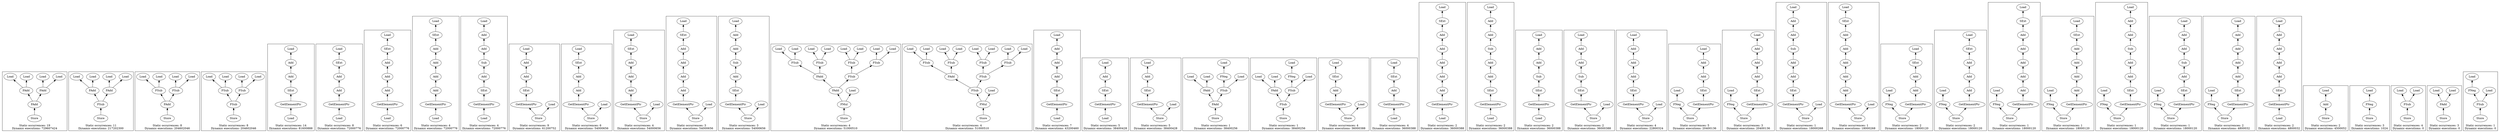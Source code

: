 strict digraph {
rankdir=BT
subgraph {
"0_592" [label="FAdd"]
"0_561" [label="FAdd"]
"0_592" -> "0_561"
"0_578" [label="FAdd"]
"0_592" -> "0_578"
"0_577" [label="Load"]
"0_578" -> "0_577"
"0_558" [label="Load"]
"0_561" -> "0_558"
"0_560" [label="Load"]
"0_561" -> "0_560"
"0_575" [label="Load"]
"0_578" -> "0_575"
{
rank=min
"0_593" [label="Store"]
}
"0_593" -> "0_592"
cluster=true
label="Static occurrences: 19\nDynamic executions: 729607424"
}
subgraph {
"1_578" [label="FAdd"]
"1_577" [label="Load"]
"1_578" -> "1_577"
"1_561" [label="FAdd"]
"1_558" [label="Load"]
"1_561" -> "1_558"
"1_560" [label="Load"]
"1_561" -> "1_560"
"1_575" [label="Load"]
"1_578" -> "1_575"
"1_596" [label="FSub"]
"1_596" -> "1_561"
"1_596" -> "1_578"
{
rank=min
"1_597" [label="Store"]
}
"1_597" -> "1_596"
cluster=true
label="Static occurrences: 11\nDynamic executions: 217202300"
}
subgraph {
"2_604" [label="FAdd"]
"2_572" [label="FSub"]
"2_604" -> "2_572"
"2_591" [label="FSub"]
"2_604" -> "2_591"
"2_588" [label="Load"]
"2_591" -> "2_588"
"2_583" [label="Load"]
"2_591" -> "2_583"
"2_558" [label="Load"]
"2_572" -> "2_558"
"2_560" [label="Load"]
"2_572" -> "2_560"
{
rank=min
"2_605" [label="Store"]
}
"2_605" -> "2_604"
cluster=true
label="Static occurrences: 8\nDynamic executions: 204602046"
}
subgraph {
"3_600" [label="FSub"]
"3_591" [label="FSub"]
"3_600" -> "3_591"
"3_572" [label="FSub"]
"3_600" -> "3_572"
"3_588" [label="Load"]
"3_591" -> "3_588"
"3_583" [label="Load"]
"3_591" -> "3_583"
"3_558" [label="Load"]
"3_572" -> "3_558"
"3_560" [label="Load"]
"3_572" -> "3_560"
{
rank=min
"3_601" [label="Store"]
}
"3_601" -> "3_600"
cluster=true
label="Static occurrences: 8\nDynamic executions: 204602046"
}
subgraph {
"4_333" [label="Add"]
"4_323" [label="Add"]
"4_333" -> "4_323"
"4_322" [label="Load"]
"4_323" -> "4_322"
"4_335" [label="GetElementPtr"]
"4_334" [label="SExt"]
"4_335" -> "4_334"
{
rank=min
"4_336" [label="Load"]
}
"4_336" -> "4_335"
"4_334" -> "4_333"
cluster=true
label="Static occurrences: 14\nDynamic executions: 81600888"
}
subgraph {
"5_326" [label="Add"]
"5_320" [label="Add"]
"5_326" -> "5_320"
"5_314" [label="SExt"]
"5_320" -> "5_314"
"5_327" [label="GetElementPtr"]
"5_327" -> "5_326"
{
rank=min
"5_328" [label="Load"]
}
"5_328" -> "5_327"
"5_313" [label="Load"]
"5_314" -> "5_313"
cluster=true
label="Static occurrences: 8\nDynamic executions: 72000776"
}
subgraph {
"6_342" [label="Add"]
"6_320" [label="Add"]
"6_342" -> "6_320"
"6_346" [label="Add"]
"6_346" -> "6_342"
"6_314" [label="SExt"]
"6_320" -> "6_314"
"6_347" [label="GetElementPtr"]
"6_347" -> "6_346"
{
rank=min
"6_348" [label="Load"]
}
"6_348" -> "6_347"
"6_313" [label="Load"]
"6_314" -> "6_313"
cluster=true
label="Static occurrences: 6\nDynamic executions: 72000776"
}
subgraph {
"7_366" [label="Add"]
"7_362" [label="Add"]
"7_366" -> "7_362"
"7_342" [label="Add"]
"7_320" [label="Add"]
"7_342" -> "7_320"
"7_362" -> "7_342"
"7_314" [label="SExt"]
"7_320" -> "7_314"
"7_367" [label="GetElementPtr"]
"7_367" -> "7_366"
{
rank=min
"7_368" [label="Load"]
}
"7_368" -> "7_367"
"7_313" [label="Load"]
"7_314" -> "7_313"
cluster=true
label="Static occurrences: 4\nDynamic executions: 72000776"
}
subgraph {
"8_343" [label="Add"]
"8_323" [label="Add"]
"8_343" -> "8_323"
"8_322" [label="Load"]
"8_323" -> "8_322"
"8_373" [label="Add"]
"8_363" [label="Sub"]
"8_373" -> "8_363"
"8_375" [label="GetElementPtr"]
"8_374" [label="SExt"]
"8_375" -> "8_374"
{
rank=min
"8_376" [label="Load"]
}
"8_376" -> "8_375"
"8_374" -> "8_373"
"8_363" -> "8_343"
cluster=true
label="Static occurrences: 4\nDynamic executions: 72000776"
}
subgraph {
"9_343" [label="Add"]
"9_323" [label="Add"]
"9_343" -> "9_323"
"9_322" [label="Load"]
"9_323" -> "9_322"
"9_351" [label="GetElementPtr"]
"9_350" [label="SExt"]
"9_351" -> "9_350"
"9_350" -> "9_343"
{
rank=min
"9_360" [label="Store"]
}
"9_360" -> "9_351"
"9_345" [label="Load"]
"9_360" -> "9_345"
cluster=true
label="Static occurrences: 9\nDynamic executions: 61200752"
}
subgraph {
"10_342" [label="Add"]
"10_320" [label="Add"]
"10_342" -> "10_320"
"10_314" [label="SExt"]
"10_320" -> "10_314"
"10_344" [label="GetElementPtr"]
"10_344" -> "10_342"
"10_313" [label="Load"]
"10_314" -> "10_313"
{
rank=min
"10_358" [label="Store"]
}
"10_358" -> "10_344"
"10_352" [label="Load"]
"10_358" -> "10_352"
cluster=true
label="Static occurrences: 6\nDynamic executions: 54000656"
}
subgraph {
"11_342" [label="Add"]
"11_320" [label="Add"]
"11_342" -> "11_320"
"11_362" [label="Add"]
"11_362" -> "11_342"
"11_314" [label="SExt"]
"11_320" -> "11_314"
"11_364" [label="GetElementPtr"]
"11_364" -> "11_362"
"11_313" [label="Load"]
"11_314" -> "11_313"
{
rank=min
"11_378" [label="Store"]
}
"11_378" -> "11_364"
"11_372" [label="Load"]
"11_378" -> "11_372"
cluster=true
label="Static occurrences: 4\nDynamic executions: 54000656"
}
subgraph {
"12_342" [label="Add"]
"12_320" [label="Add"]
"12_342" -> "12_320"
"12_382" [label="Add"]
"12_362" [label="Add"]
"12_382" -> "12_362"
"12_362" -> "12_342"
"12_314" [label="SExt"]
"12_320" -> "12_314"
"12_384" [label="GetElementPtr"]
"12_384" -> "12_382"
"12_313" [label="Load"]
"12_314" -> "12_313"
{
rank=min
"12_398" [label="Store"]
}
"12_398" -> "12_384"
"12_392" [label="Load"]
"12_398" -> "12_392"
cluster=true
label="Static occurrences: 3\nDynamic executions: 54000656"
}
subgraph {
"13_343" [label="Add"]
"13_323" [label="Add"]
"13_343" -> "13_323"
"13_322" [label="Load"]
"13_323" -> "13_322"
"13_383" [label="Add"]
"13_363" [label="Sub"]
"13_383" -> "13_363"
"13_391" [label="GetElementPtr"]
"13_390" [label="SExt"]
"13_391" -> "13_390"
"13_390" -> "13_383"
{
rank=min
"13_400" [label="Store"]
}
"13_400" -> "13_391"
"13_385" [label="Load"]
"13_400" -> "13_385"
"13_363" -> "13_343"
cluster=true
label="Static occurrences: 3\nDynamic executions: 54000656"
}
subgraph {
"14_1070" [label="FAdd"]
"14_1066" [label="FAdd"]
"14_1070" -> "14_1066"
"14_1065" [label="FSub"]
"14_1070" -> "14_1065"
"14_1044" [label="FSub"]
"14_1066" -> "14_1044"
"14_1055" [label="FSub"]
"14_1066" -> "14_1055"
"14_1071" [label="FMul"]
"14_1071" -> "14_1070"
"14_1032" [label="Load"]
"14_1071" -> "14_1032"
"14_1056" [label="FSub"]
"14_1065" -> "14_1056"
"14_1043" [label="FSub"]
"14_1065" -> "14_1043"
"14_1034" [label="Load"]
"14_1043" -> "14_1034"
"14_1041" [label="Load"]
"14_1044" -> "14_1041"
"14_1048" [label="Load"]
"14_1055" -> "14_1048"
"14_1051" [label="Load"]
"14_1056" -> "14_1051"
"14_1039" [label="Load"]
"14_1044" -> "14_1039"
"14_1046" [label="Load"]
"14_1055" -> "14_1046"
"14_1036" [label="Load"]
"14_1043" -> "14_1036"
"14_1053" [label="Load"]
"14_1056" -> "14_1053"
{
rank=min
"14_1072" [label="Store"]
}
"14_1072" -> "14_1071"
cluster=true
label="Static occurrences: 4\nDynamic executions: 51000510"
}
subgraph {
"15_1066" [label="FAdd"]
"15_1044" [label="FSub"]
"15_1066" -> "15_1044"
"15_1055" [label="FSub"]
"15_1066" -> "15_1055"
"15_1068" [label="FMul"]
"15_1067" [label="FSub"]
"15_1068" -> "15_1067"
"15_1032" [label="Load"]
"15_1068" -> "15_1032"
"15_1067" -> "15_1066"
"15_1065" [label="FSub"]
"15_1067" -> "15_1065"
"15_1056" [label="FSub"]
"15_1065" -> "15_1056"
"15_1043" [label="FSub"]
"15_1065" -> "15_1043"
"15_1034" [label="Load"]
"15_1043" -> "15_1034"
"15_1041" [label="Load"]
"15_1044" -> "15_1041"
"15_1051" [label="Load"]
"15_1056" -> "15_1051"
"15_1048" [label="Load"]
"15_1055" -> "15_1048"
"15_1036" [label="Load"]
"15_1043" -> "15_1036"
"15_1039" [label="Load"]
"15_1044" -> "15_1039"
"15_1046" [label="Load"]
"15_1055" -> "15_1046"
"15_1053" [label="Load"]
"15_1056" -> "15_1053"
{
rank=min
"15_1069" [label="Store"]
}
"15_1069" -> "15_1068"
cluster=true
label="Static occurrences: 4\nDynamic executions: 51000510"
}
subgraph {
"16_343" [label="Add"]
"16_323" [label="Add"]
"16_343" -> "16_323"
"16_353" [label="Add"]
"16_353" -> "16_343"
"16_322" [label="Load"]
"16_323" -> "16_322"
"16_355" [label="GetElementPtr"]
"16_354" [label="SExt"]
"16_355" -> "16_354"
{
rank=min
"16_356" [label="Load"]
}
"16_356" -> "16_355"
"16_354" -> "16_353"
cluster=true
label="Static occurrences: 7\nDynamic executions: 43200460"
}
subgraph {
"17_323" [label="Add"]
"17_322" [label="Load"]
"17_323" -> "17_322"
"17_331" [label="GetElementPtr"]
"17_330" [label="SExt"]
"17_331" -> "17_330"
{
rank=min
"17_332" [label="Load"]
}
"17_332" -> "17_331"
"17_330" -> "17_323"
cluster=true
label="Static occurrences: 5\nDynamic executions: 38400428"
}
subgraph {
"18_323" [label="Add"]
"18_322" [label="Load"]
"18_323" -> "18_322"
"18_331" [label="GetElementPtr"]
"18_330" [label="SExt"]
"18_331" -> "18_330"
"18_330" -> "18_323"
{
rank=min
"18_340" [label="Store"]
}
"18_340" -> "18_331"
"18_325" [label="Load"]
"18_340" -> "18_325"
cluster=true
label="Static occurrences: 5\nDynamic executions: 38400428"
}
subgraph {
"19_565" [label="FNeg"]
"19_564" [label="Load"]
"19_565" -> "19_564"
"19_598" [label="FAdd"]
"19_589" [label="FAdd"]
"19_598" -> "19_589"
"19_571" [label="FSub"]
"19_598" -> "19_571"
"19_583" [label="Load"]
"19_589" -> "19_583"
"19_588" [label="Load"]
"19_589" -> "19_588"
"19_571" -> "19_565"
"19_570" [label="Load"]
"19_571" -> "19_570"
{
rank=min
"19_599" [label="Store"]
}
"19_599" -> "19_598"
cluster=true
label="Static occurrences: 1\nDynamic executions: 38400256"
}
subgraph {
"20_565" [label="FNeg"]
"20_564" [label="Load"]
"20_565" -> "20_564"
"20_589" [label="FAdd"]
"20_583" [label="Load"]
"20_589" -> "20_583"
"20_588" [label="Load"]
"20_589" -> "20_588"
"20_571" [label="FSub"]
"20_571" -> "20_565"
"20_594" [label="FSub"]
"20_594" -> "20_589"
"20_594" -> "20_571"
"20_570" [label="Load"]
"20_571" -> "20_570"
{
rank=min
"20_595" [label="Store"]
}
"20_595" -> "20_594"
cluster=true
label="Static occurrences: 1\nDynamic executions: 38400256"
}
subgraph {
"21_320" [label="Add"]
"21_314" [label="SExt"]
"21_320" -> "21_314"
"21_324" [label="GetElementPtr"]
"21_324" -> "21_320"
"21_313" [label="Load"]
"21_314" -> "21_313"
{
rank=min
"21_338" [label="Store"]
}
"21_338" -> "21_324"
"21_332" [label="Load"]
"21_338" -> "21_332"
cluster=true
label="Static occurrences: 4\nDynamic executions: 36000388"
}
subgraph {
"22_320" [label="Add"]
"22_314" [label="SExt"]
"22_320" -> "22_314"
"22_324" [label="GetElementPtr"]
"22_324" -> "22_320"
{
rank=min
"22_325" [label="Load"]
}
"22_325" -> "22_324"
"22_313" [label="Load"]
"22_314" -> "22_313"
cluster=true
label="Static occurrences: 4\nDynamic executions: 36000388"
}
subgraph {
"23_342" [label="Add"]
"23_320" [label="Add"]
"23_342" -> "23_320"
"23_382" [label="Add"]
"23_362" [label="Add"]
"23_382" -> "23_362"
"23_386" [label="Add"]
"23_386" -> "23_382"
"23_362" -> "23_342"
"23_314" [label="SExt"]
"23_320" -> "23_314"
"23_387" [label="GetElementPtr"]
"23_387" -> "23_386"
{
rank=min
"23_388" [label="Load"]
}
"23_388" -> "23_387"
"23_313" [label="Load"]
"23_314" -> "23_313"
cluster=true
label="Static occurrences: 2\nDynamic executions: 36000388"
}
subgraph {
"24_343" [label="Add"]
"24_323" [label="Add"]
"24_343" -> "24_323"
"24_393" [label="Add"]
"24_383" [label="Add"]
"24_393" -> "24_383"
"24_322" [label="Load"]
"24_323" -> "24_322"
"24_363" [label="Sub"]
"24_383" -> "24_363"
"24_395" [label="GetElementPtr"]
"24_394" [label="SExt"]
"24_395" -> "24_394"
{
rank=min
"24_396" [label="Load"]
}
"24_396" -> "24_395"
"24_394" -> "24_393"
"24_363" -> "24_343"
cluster=true
label="Static occurrences: 2\nDynamic executions: 36000388"
}
subgraph {
"25_343" [label="Add"]
"25_323" [label="Add"]
"25_343" -> "25_323"
"25_322" [label="Load"]
"25_323" -> "25_322"
"25_371" [label="GetElementPtr"]
"25_370" [label="SExt"]
"25_371" -> "25_370"
{
rank=min
"25_372" [label="Load"]
}
"25_372" -> "25_371"
"25_363" [label="Sub"]
"25_370" -> "25_363"
"25_363" -> "25_343"
cluster=true
label="Static occurrences: 2\nDynamic executions: 36000388"
}
subgraph {
"26_343" [label="Add"]
"26_323" [label="Add"]
"26_343" -> "26_323"
"26_322" [label="Load"]
"26_323" -> "26_322"
"26_371" [label="GetElementPtr"]
"26_370" [label="SExt"]
"26_371" -> "26_370"
"26_363" [label="Sub"]
"26_370" -> "26_363"
{
rank=min
"26_380" [label="Store"]
}
"26_380" -> "26_371"
"26_365" [label="Load"]
"26_380" -> "26_365"
"26_363" -> "26_343"
cluster=true
label="Static occurrences: 2\nDynamic executions: 36000388"
}
subgraph {
"27_416" [label="Add"]
"27_409" [label="Add"]
"27_416" -> "27_409"
"27_417" [label="Add"]
"27_417" -> "27_416"
"27_406" [label="Load"]
"27_409" -> "27_406"
"27_427" [label="GetElementPtr"]
"27_426" [label="SExt"]
"27_427" -> "27_426"
"27_426" -> "27_417"
{
rank=min
"27_436" [label="Store"]
}
"27_436" -> "27_427"
"27_420" [label="Load"]
"27_436" -> "27_420"
cluster=true
label="Static occurrences: 4\nDynamic executions: 22800324"
}
subgraph {
"28_333" [label="Add"]
"28_323" [label="Add"]
"28_333" -> "28_323"
"28_322" [label="Load"]
"28_323" -> "28_322"
"28_329" [label="FNeg"]
"28_328" [label="Load"]
"28_329" -> "28_328"
"28_335" [label="GetElementPtr"]
"28_334" [label="SExt"]
"28_335" -> "28_334"
"28_334" -> "28_333"
{
rank=min
"28_341" [label="Store"]
}
"28_341" -> "28_329"
"28_341" -> "28_335"
cluster=true
label="Static occurrences: 5\nDynamic executions: 20400136"
}
subgraph {
"29_343" [label="Add"]
"29_323" [label="Add"]
"29_343" -> "29_323"
"29_353" [label="Add"]
"29_353" -> "29_343"
"29_322" [label="Load"]
"29_323" -> "29_322"
"29_349" [label="FNeg"]
"29_348" [label="Load"]
"29_349" -> "29_348"
"29_355" [label="GetElementPtr"]
"29_354" [label="SExt"]
"29_355" -> "29_354"
"29_354" -> "29_353"
{
rank=min
"29_361" [label="Store"]
}
"29_361" -> "29_349"
"29_361" -> "29_355"
cluster=true
label="Static occurrences: 3\nDynamic executions: 20400136"
}
subgraph {
"30_790" [label="Add"]
"30_781" [label="Add"]
"30_790" -> "30_781"
"30_745" [label="Add"]
"30_727" [label="Add"]
"30_745" -> "30_727"
"30_726" [label="Load"]
"30_727" -> "30_726"
"30_763" [label="Sub"]
"30_781" -> "30_763"
"30_792" [label="GetElementPtr"]
"30_791" [label="SExt"]
"30_792" -> "30_791"
"30_791" -> "30_790"
{
rank=min
"30_797" [label="Store"]
}
"30_797" -> "30_792"
"30_786" [label="Load"]
"30_797" -> "30_786"
"30_763" -> "30_745"
cluster=true
label="Static occurrences: 1\nDynamic executions: 18000268"
}
subgraph {
"31_780" [label="Add"]
"31_762" [label="Add"]
"31_780" -> "31_762"
"31_784" [label="Add"]
"31_784" -> "31_780"
"31_744" [label="Add"]
"31_762" -> "31_744"
"31_724" [label="Add"]
"31_744" -> "31_724"
"31_718" [label="SExt"]
"31_724" -> "31_718"
"31_785" [label="GetElementPtr"]
"31_785" -> "31_784"
"31_717" [label="Load"]
"31_718" -> "31_717"
{
rank=min
"31_795" [label="Store"]
}
"31_795" -> "31_785"
"31_793" [label="Load"]
"31_795" -> "31_793"
cluster=true
label="Static occurrences: 1\nDynamic executions: 18000268"
}
subgraph {
"32_326" [label="Add"]
"32_320" [label="Add"]
"32_326" -> "32_320"
"32_314" [label="SExt"]
"32_320" -> "32_314"
"32_337" [label="FNeg"]
"32_336" [label="Load"]
"32_337" -> "32_336"
"32_327" [label="GetElementPtr"]
"32_327" -> "32_326"
"32_313" [label="Load"]
"32_314" -> "32_313"
{
rank=min
"32_339" [label="Store"]
}
"32_339" -> "32_337"
"32_339" -> "32_327"
cluster=true
label="Static occurrences: 2\nDynamic executions: 18000120"
}
subgraph {
"33_342" [label="Add"]
"33_320" [label="Add"]
"33_342" -> "33_320"
"33_346" [label="Add"]
"33_346" -> "33_342"
"33_314" [label="SExt"]
"33_320" -> "33_314"
"33_357" [label="FNeg"]
"33_356" [label="Load"]
"33_357" -> "33_356"
"33_347" [label="GetElementPtr"]
"33_347" -> "33_346"
"33_313" [label="Load"]
"33_314" -> "33_313"
{
rank=min
"33_359" [label="Store"]
}
"33_359" -> "33_357"
"33_359" -> "33_347"
cluster=true
label="Static occurrences: 2\nDynamic executions: 18000120"
}
subgraph {
"34_342" [label="Add"]
"34_320" [label="Add"]
"34_342" -> "34_320"
"34_382" [label="Add"]
"34_362" [label="Add"]
"34_382" -> "34_362"
"34_386" [label="Add"]
"34_386" -> "34_382"
"34_362" -> "34_342"
"34_314" [label="SExt"]
"34_320" -> "34_314"
"34_397" [label="FNeg"]
"34_396" [label="Load"]
"34_397" -> "34_396"
"34_387" [label="GetElementPtr"]
"34_387" -> "34_386"
"34_313" [label="Load"]
"34_314" -> "34_313"
{
rank=min
"34_399" [label="Store"]
}
"34_399" -> "34_397"
"34_399" -> "34_387"
cluster=true
label="Static occurrences: 1\nDynamic executions: 18000120"
}
subgraph {
"35_366" [label="Add"]
"35_362" [label="Add"]
"35_366" -> "35_362"
"35_342" [label="Add"]
"35_320" [label="Add"]
"35_342" -> "35_320"
"35_362" -> "35_342"
"35_314" [label="SExt"]
"35_320" -> "35_314"
"35_377" [label="FNeg"]
"35_376" [label="Load"]
"35_377" -> "35_376"
"35_367" [label="GetElementPtr"]
"35_367" -> "35_366"
"35_313" [label="Load"]
"35_314" -> "35_313"
{
rank=min
"35_379" [label="Store"]
}
"35_379" -> "35_377"
"35_379" -> "35_367"
cluster=true
label="Static occurrences: 1\nDynamic executions: 18000120"
}
subgraph {
"36_343" [label="Add"]
"36_323" [label="Add"]
"36_343" -> "36_323"
"36_393" [label="Add"]
"36_383" [label="Add"]
"36_393" -> "36_383"
"36_322" [label="Load"]
"36_323" -> "36_322"
"36_363" [label="Sub"]
"36_383" -> "36_363"
"36_389" [label="FNeg"]
"36_388" [label="Load"]
"36_389" -> "36_388"
"36_395" [label="GetElementPtr"]
"36_394" [label="SExt"]
"36_395" -> "36_394"
"36_394" -> "36_393"
{
rank=min
"36_401" [label="Store"]
}
"36_401" -> "36_389"
"36_401" -> "36_395"
"36_363" -> "36_343"
cluster=true
label="Static occurrences: 1\nDynamic executions: 18000120"
}
subgraph {
"37_343" [label="Add"]
"37_323" [label="Add"]
"37_343" -> "37_323"
"37_322" [label="Load"]
"37_323" -> "37_322"
"37_373" [label="Add"]
"37_363" [label="Sub"]
"37_373" -> "37_363"
"37_369" [label="FNeg"]
"37_368" [label="Load"]
"37_369" -> "37_368"
"37_375" [label="GetElementPtr"]
"37_374" [label="SExt"]
"37_375" -> "37_374"
"37_374" -> "37_373"
{
rank=min
"37_381" [label="Store"]
}
"37_381" -> "37_369"
"37_381" -> "37_375"
"37_363" -> "37_343"
cluster=true
label="Static occurrences: 1\nDynamic executions: 18000120"
}
subgraph {
"38_416" [label="Add"]
"38_409" [label="Add"]
"38_416" -> "38_409"
"38_429" [label="Add"]
"38_417" [label="Add"]
"38_429" -> "38_417"
"38_417" -> "38_416"
"38_406" [label="Load"]
"38_409" -> "38_406"
"38_425" [label="FNeg"]
"38_424" [label="Load"]
"38_425" -> "38_424"
"38_431" [label="GetElementPtr"]
"38_430" [label="SExt"]
"38_431" -> "38_430"
"38_430" -> "38_429"
{
rank=min
"38_437" [label="Store"]
}
"38_437" -> "38_425"
"38_437" -> "38_431"
cluster=true
label="Static occurrences: 2\nDynamic executions: 4800032"
}
subgraph {
"39_416" [label="Add"]
"39_409" [label="Add"]
"39_416" -> "39_409"
"39_429" [label="Add"]
"39_417" [label="Add"]
"39_429" -> "39_417"
"39_417" -> "39_416"
"39_406" [label="Load"]
"39_409" -> "39_406"
"39_431" [label="GetElementPtr"]
"39_430" [label="SExt"]
"39_431" -> "39_430"
{
rank=min
"39_432" [label="Load"]
}
"39_432" -> "39_431"
"39_430" -> "39_429"
cluster=true
label="Static occurrences: 2\nDynamic executions: 4800032"
}
subgraph {
"40_285" [label="Add"]
"40_284" [label="Load"]
"40_285" -> "40_284"
{
rank=min
"40_288" [label="Store"]
}
"40_288" -> "40_285"
cluster=true
label="Static occurrences: 2\nDynamic executions: 4500052"
}
subgraph {
"41_109" [label="FNeg"]
"41_108" [label="Load"]
"41_109" -> "41_108"
{
rank=min
"41_110" [label="Store"]
}
"41_110" -> "41_109"
cluster=true
label="Static occurrences: 3\nDynamic executions: 1024"
}
subgraph {
"42_617" [label="FSub"]
"42_614" [label="Load"]
"42_617" -> "42_614"
"42_616" [label="Load"]
"42_617" -> "42_616"
{
rank=min
"42_632" [label="Store"]
}
"42_632" -> "42_617"
cluster=true
label="Static occurrences: 4\nDynamic executions: 0"
}
subgraph {
"43_627" [label="FAdd"]
"43_614" [label="Load"]
"43_627" -> "43_614"
"43_616" [label="Load"]
"43_627" -> "43_616"
{
rank=min
"43_628" [label="Store"]
}
"43_628" -> "43_627"
cluster=true
label="Static occurrences: 3\nDynamic executions: 0"
}
subgraph {
"44_629" [label="FNeg"]
"44_620" [label="Load"]
"44_629" -> "44_620"
"44_630" [label="FSub"]
"44_630" -> "44_629"
"44_625" [label="Load"]
"44_630" -> "44_625"
{
rank=min
"44_631" [label="Store"]
}
"44_631" -> "44_630"
cluster=true
label="Static occurrences: 1\nDynamic executions: 0"
}
}
